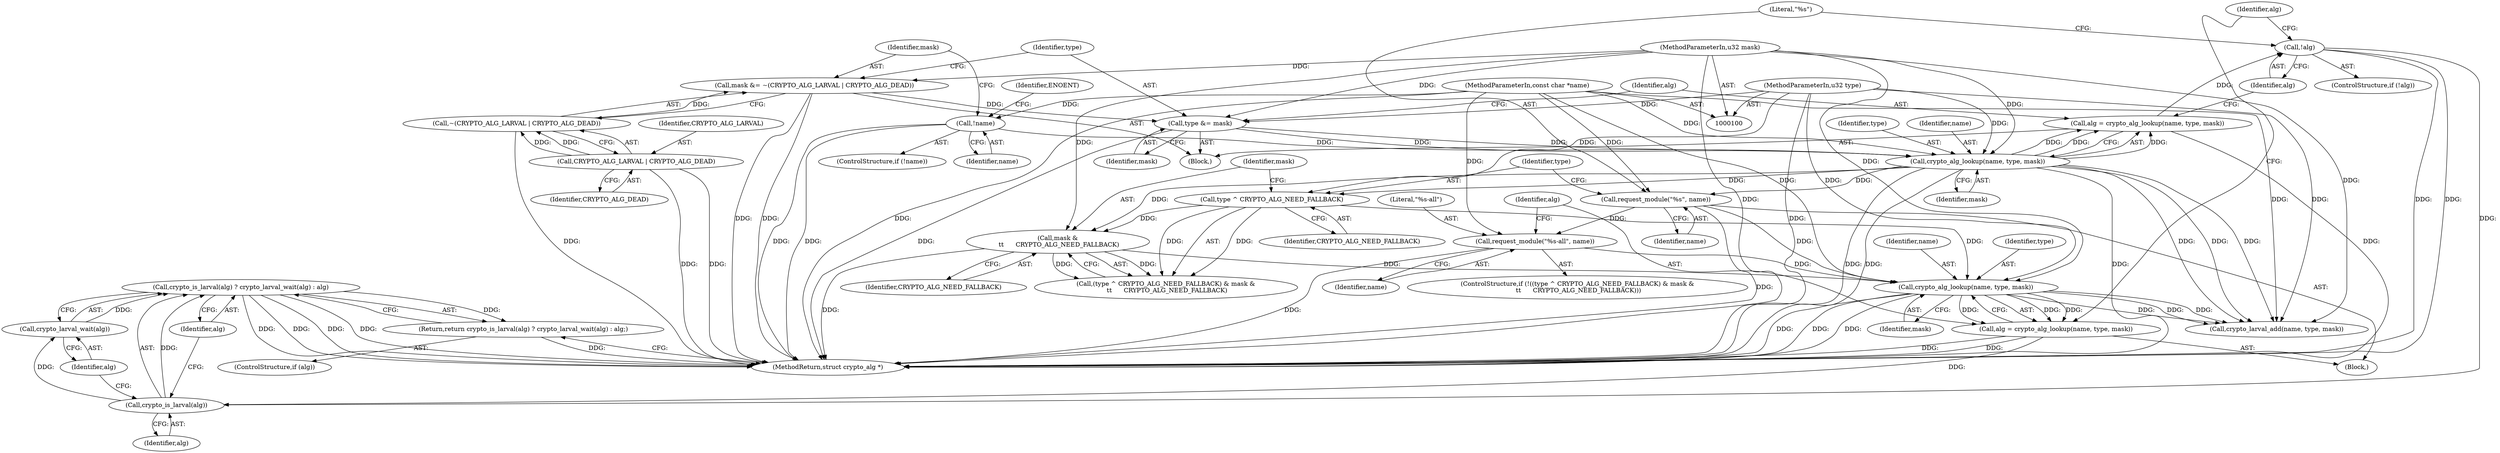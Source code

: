 digraph "0_linux_5d26a105b5a73e5635eae0629b42fa0a90e07b7b@API" {
"1000156" [label="(Call,crypto_is_larval(alg) ? crypto_larval_wait(alg) : alg)"];
"1000159" [label="(Call,crypto_larval_wait(alg))"];
"1000157" [label="(Call,crypto_is_larval(alg))"];
"1000129" [label="(Call,!alg)"];
"1000122" [label="(Call,alg = crypto_alg_lookup(name, type, mask))"];
"1000124" [label="(Call,crypto_alg_lookup(name, type, mask))"];
"1000107" [label="(Call,!name)"];
"1000101" [label="(MethodParameterIn,const char *name)"];
"1000119" [label="(Call,type &= mask)"];
"1000102" [label="(MethodParameterIn,u32 type)"];
"1000113" [label="(Call,mask &= ~(CRYPTO_ALG_LARVAL | CRYPTO_ALG_DEAD))"];
"1000103" [label="(MethodParameterIn,u32 mask)"];
"1000115" [label="(Call,~(CRYPTO_ALG_LARVAL | CRYPTO_ALG_DEAD))"];
"1000116" [label="(Call,CRYPTO_ALG_LARVAL | CRYPTO_ALG_DEAD)"];
"1000147" [label="(Call,alg = crypto_alg_lookup(name, type, mask))"];
"1000149" [label="(Call,crypto_alg_lookup(name, type, mask))"];
"1000132" [label="(Call,request_module(\"%s\", name))"];
"1000144" [label="(Call,request_module(\"%s-all\", name))"];
"1000138" [label="(Call,type ^ CRYPTO_ALG_NEED_FALLBACK)"];
"1000141" [label="(Call,mask &\n \t\t      CRYPTO_ALG_NEED_FALLBACK)"];
"1000155" [label="(Return,return crypto_is_larval(alg) ? crypto_larval_wait(alg) : alg;)"];
"1000150" [label="(Identifier,name)"];
"1000120" [label="(Identifier,type)"];
"1000137" [label="(Call,(type ^ CRYPTO_ALG_NEED_FALLBACK) & mask &\n \t\t      CRYPTO_ALG_NEED_FALLBACK)"];
"1000124" [label="(Call,crypto_alg_lookup(name, type, mask))"];
"1000141" [label="(Call,mask &\n \t\t      CRYPTO_ALG_NEED_FALLBACK)"];
"1000102" [label="(MethodParameterIn,u32 type)"];
"1000149" [label="(Call,crypto_alg_lookup(name, type, mask))"];
"1000121" [label="(Identifier,mask)"];
"1000126" [label="(Identifier,type)"];
"1000160" [label="(Identifier,alg)"];
"1000147" [label="(Call,alg = crypto_alg_lookup(name, type, mask))"];
"1000167" [label="(MethodReturn,struct crypto_alg *)"];
"1000151" [label="(Identifier,type)"];
"1000146" [label="(Identifier,name)"];
"1000153" [label="(ControlStructure,if (alg))"];
"1000129" [label="(Call,!alg)"];
"1000156" [label="(Call,crypto_is_larval(alg) ? crypto_larval_wait(alg) : alg)"];
"1000122" [label="(Call,alg = crypto_alg_lookup(name, type, mask))"];
"1000127" [label="(Identifier,mask)"];
"1000101" [label="(MethodParameterIn,const char *name)"];
"1000152" [label="(Identifier,mask)"];
"1000118" [label="(Identifier,CRYPTO_ALG_DEAD)"];
"1000119" [label="(Call,type &= mask)"];
"1000112" [label="(Identifier,ENOENT)"];
"1000157" [label="(Call,crypto_is_larval(alg))"];
"1000139" [label="(Identifier,type)"];
"1000125" [label="(Identifier,name)"];
"1000114" [label="(Identifier,mask)"];
"1000159" [label="(Call,crypto_larval_wait(alg))"];
"1000107" [label="(Call,!name)"];
"1000161" [label="(Identifier,alg)"];
"1000163" [label="(Call,crypto_larval_add(name, type, mask))"];
"1000143" [label="(Identifier,CRYPTO_ALG_NEED_FALLBACK)"];
"1000115" [label="(Call,~(CRYPTO_ALG_LARVAL | CRYPTO_ALG_DEAD))"];
"1000131" [label="(Block,)"];
"1000132" [label="(Call,request_module(\"%s\", name))"];
"1000104" [label="(Block,)"];
"1000148" [label="(Identifier,alg)"];
"1000106" [label="(ControlStructure,if (!name))"];
"1000128" [label="(ControlStructure,if (!alg))"];
"1000123" [label="(Identifier,alg)"];
"1000155" [label="(Return,return crypto_is_larval(alg) ? crypto_larval_wait(alg) : alg;)"];
"1000133" [label="(Literal,\"%s\")"];
"1000158" [label="(Identifier,alg)"];
"1000138" [label="(Call,type ^ CRYPTO_ALG_NEED_FALLBACK)"];
"1000116" [label="(Call,CRYPTO_ALG_LARVAL | CRYPTO_ALG_DEAD)"];
"1000113" [label="(Call,mask &= ~(CRYPTO_ALG_LARVAL | CRYPTO_ALG_DEAD))"];
"1000134" [label="(Identifier,name)"];
"1000145" [label="(Literal,\"%s-all\")"];
"1000154" [label="(Identifier,alg)"];
"1000108" [label="(Identifier,name)"];
"1000140" [label="(Identifier,CRYPTO_ALG_NEED_FALLBACK)"];
"1000103" [label="(MethodParameterIn,u32 mask)"];
"1000142" [label="(Identifier,mask)"];
"1000135" [label="(ControlStructure,if (!((type ^ CRYPTO_ALG_NEED_FALLBACK) & mask &\n \t\t      CRYPTO_ALG_NEED_FALLBACK)))"];
"1000117" [label="(Identifier,CRYPTO_ALG_LARVAL)"];
"1000144" [label="(Call,request_module(\"%s-all\", name))"];
"1000130" [label="(Identifier,alg)"];
"1000156" -> "1000155"  [label="AST: "];
"1000156" -> "1000159"  [label="CFG: "];
"1000156" -> "1000161"  [label="CFG: "];
"1000157" -> "1000156"  [label="AST: "];
"1000159" -> "1000156"  [label="AST: "];
"1000161" -> "1000156"  [label="AST: "];
"1000155" -> "1000156"  [label="CFG: "];
"1000156" -> "1000167"  [label="DDG: "];
"1000156" -> "1000167"  [label="DDG: "];
"1000156" -> "1000167"  [label="DDG: "];
"1000156" -> "1000167"  [label="DDG: "];
"1000156" -> "1000155"  [label="DDG: "];
"1000159" -> "1000156"  [label="DDG: "];
"1000157" -> "1000156"  [label="DDG: "];
"1000159" -> "1000160"  [label="CFG: "];
"1000160" -> "1000159"  [label="AST: "];
"1000157" -> "1000159"  [label="DDG: "];
"1000157" -> "1000158"  [label="CFG: "];
"1000158" -> "1000157"  [label="AST: "];
"1000160" -> "1000157"  [label="CFG: "];
"1000161" -> "1000157"  [label="CFG: "];
"1000129" -> "1000157"  [label="DDG: "];
"1000147" -> "1000157"  [label="DDG: "];
"1000129" -> "1000128"  [label="AST: "];
"1000129" -> "1000130"  [label="CFG: "];
"1000130" -> "1000129"  [label="AST: "];
"1000133" -> "1000129"  [label="CFG: "];
"1000154" -> "1000129"  [label="CFG: "];
"1000129" -> "1000167"  [label="DDG: "];
"1000129" -> "1000167"  [label="DDG: "];
"1000122" -> "1000129"  [label="DDG: "];
"1000122" -> "1000104"  [label="AST: "];
"1000122" -> "1000124"  [label="CFG: "];
"1000123" -> "1000122"  [label="AST: "];
"1000124" -> "1000122"  [label="AST: "];
"1000130" -> "1000122"  [label="CFG: "];
"1000122" -> "1000167"  [label="DDG: "];
"1000124" -> "1000122"  [label="DDG: "];
"1000124" -> "1000122"  [label="DDG: "];
"1000124" -> "1000122"  [label="DDG: "];
"1000124" -> "1000127"  [label="CFG: "];
"1000125" -> "1000124"  [label="AST: "];
"1000126" -> "1000124"  [label="AST: "];
"1000127" -> "1000124"  [label="AST: "];
"1000124" -> "1000167"  [label="DDG: "];
"1000124" -> "1000167"  [label="DDG: "];
"1000124" -> "1000167"  [label="DDG: "];
"1000107" -> "1000124"  [label="DDG: "];
"1000101" -> "1000124"  [label="DDG: "];
"1000119" -> "1000124"  [label="DDG: "];
"1000119" -> "1000124"  [label="DDG: "];
"1000102" -> "1000124"  [label="DDG: "];
"1000103" -> "1000124"  [label="DDG: "];
"1000124" -> "1000132"  [label="DDG: "];
"1000124" -> "1000138"  [label="DDG: "];
"1000124" -> "1000141"  [label="DDG: "];
"1000124" -> "1000163"  [label="DDG: "];
"1000124" -> "1000163"  [label="DDG: "];
"1000124" -> "1000163"  [label="DDG: "];
"1000107" -> "1000106"  [label="AST: "];
"1000107" -> "1000108"  [label="CFG: "];
"1000108" -> "1000107"  [label="AST: "];
"1000112" -> "1000107"  [label="CFG: "];
"1000114" -> "1000107"  [label="CFG: "];
"1000107" -> "1000167"  [label="DDG: "];
"1000107" -> "1000167"  [label="DDG: "];
"1000101" -> "1000107"  [label="DDG: "];
"1000101" -> "1000100"  [label="AST: "];
"1000101" -> "1000167"  [label="DDG: "];
"1000101" -> "1000132"  [label="DDG: "];
"1000101" -> "1000144"  [label="DDG: "];
"1000101" -> "1000149"  [label="DDG: "];
"1000101" -> "1000163"  [label="DDG: "];
"1000119" -> "1000104"  [label="AST: "];
"1000119" -> "1000121"  [label="CFG: "];
"1000120" -> "1000119"  [label="AST: "];
"1000121" -> "1000119"  [label="AST: "];
"1000123" -> "1000119"  [label="CFG: "];
"1000119" -> "1000167"  [label="DDG: "];
"1000102" -> "1000119"  [label="DDG: "];
"1000113" -> "1000119"  [label="DDG: "];
"1000103" -> "1000119"  [label="DDG: "];
"1000102" -> "1000100"  [label="AST: "];
"1000102" -> "1000167"  [label="DDG: "];
"1000102" -> "1000138"  [label="DDG: "];
"1000102" -> "1000149"  [label="DDG: "];
"1000102" -> "1000163"  [label="DDG: "];
"1000113" -> "1000104"  [label="AST: "];
"1000113" -> "1000115"  [label="CFG: "];
"1000114" -> "1000113"  [label="AST: "];
"1000115" -> "1000113"  [label="AST: "];
"1000120" -> "1000113"  [label="CFG: "];
"1000113" -> "1000167"  [label="DDG: "];
"1000113" -> "1000167"  [label="DDG: "];
"1000103" -> "1000113"  [label="DDG: "];
"1000115" -> "1000113"  [label="DDG: "];
"1000103" -> "1000100"  [label="AST: "];
"1000103" -> "1000167"  [label="DDG: "];
"1000103" -> "1000141"  [label="DDG: "];
"1000103" -> "1000149"  [label="DDG: "];
"1000103" -> "1000163"  [label="DDG: "];
"1000115" -> "1000116"  [label="CFG: "];
"1000116" -> "1000115"  [label="AST: "];
"1000115" -> "1000167"  [label="DDG: "];
"1000116" -> "1000115"  [label="DDG: "];
"1000116" -> "1000115"  [label="DDG: "];
"1000116" -> "1000118"  [label="CFG: "];
"1000117" -> "1000116"  [label="AST: "];
"1000118" -> "1000116"  [label="AST: "];
"1000116" -> "1000167"  [label="DDG: "];
"1000116" -> "1000167"  [label="DDG: "];
"1000147" -> "1000131"  [label="AST: "];
"1000147" -> "1000149"  [label="CFG: "];
"1000148" -> "1000147"  [label="AST: "];
"1000149" -> "1000147"  [label="AST: "];
"1000154" -> "1000147"  [label="CFG: "];
"1000147" -> "1000167"  [label="DDG: "];
"1000147" -> "1000167"  [label="DDG: "];
"1000149" -> "1000147"  [label="DDG: "];
"1000149" -> "1000147"  [label="DDG: "];
"1000149" -> "1000147"  [label="DDG: "];
"1000149" -> "1000152"  [label="CFG: "];
"1000150" -> "1000149"  [label="AST: "];
"1000151" -> "1000149"  [label="AST: "];
"1000152" -> "1000149"  [label="AST: "];
"1000149" -> "1000167"  [label="DDG: "];
"1000149" -> "1000167"  [label="DDG: "];
"1000149" -> "1000167"  [label="DDG: "];
"1000132" -> "1000149"  [label="DDG: "];
"1000144" -> "1000149"  [label="DDG: "];
"1000138" -> "1000149"  [label="DDG: "];
"1000141" -> "1000149"  [label="DDG: "];
"1000149" -> "1000163"  [label="DDG: "];
"1000149" -> "1000163"  [label="DDG: "];
"1000149" -> "1000163"  [label="DDG: "];
"1000132" -> "1000131"  [label="AST: "];
"1000132" -> "1000134"  [label="CFG: "];
"1000133" -> "1000132"  [label="AST: "];
"1000134" -> "1000132"  [label="AST: "];
"1000139" -> "1000132"  [label="CFG: "];
"1000132" -> "1000167"  [label="DDG: "];
"1000132" -> "1000144"  [label="DDG: "];
"1000144" -> "1000135"  [label="AST: "];
"1000144" -> "1000146"  [label="CFG: "];
"1000145" -> "1000144"  [label="AST: "];
"1000146" -> "1000144"  [label="AST: "];
"1000148" -> "1000144"  [label="CFG: "];
"1000144" -> "1000167"  [label="DDG: "];
"1000138" -> "1000137"  [label="AST: "];
"1000138" -> "1000140"  [label="CFG: "];
"1000139" -> "1000138"  [label="AST: "];
"1000140" -> "1000138"  [label="AST: "];
"1000142" -> "1000138"  [label="CFG: "];
"1000138" -> "1000137"  [label="DDG: "];
"1000138" -> "1000137"  [label="DDG: "];
"1000138" -> "1000141"  [label="DDG: "];
"1000141" -> "1000137"  [label="AST: "];
"1000141" -> "1000143"  [label="CFG: "];
"1000142" -> "1000141"  [label="AST: "];
"1000143" -> "1000141"  [label="AST: "];
"1000137" -> "1000141"  [label="CFG: "];
"1000141" -> "1000167"  [label="DDG: "];
"1000141" -> "1000137"  [label="DDG: "];
"1000141" -> "1000137"  [label="DDG: "];
"1000155" -> "1000153"  [label="AST: "];
"1000167" -> "1000155"  [label="CFG: "];
"1000155" -> "1000167"  [label="DDG: "];
}
